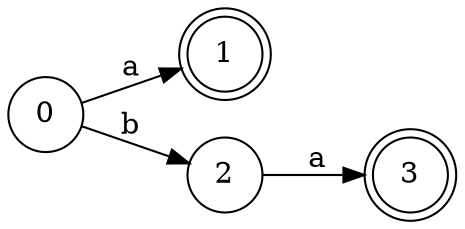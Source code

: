 digraph G {                                                              
    rankdir=LR
    node [shape = doublecircle]; 
    //FINAL STATES
    1 3;
    
    node [shape=circle]  
    //intermediate states
    0 2;

    0->1 [label=a]
    0->2[label = b]
    2->3[label = a]

}